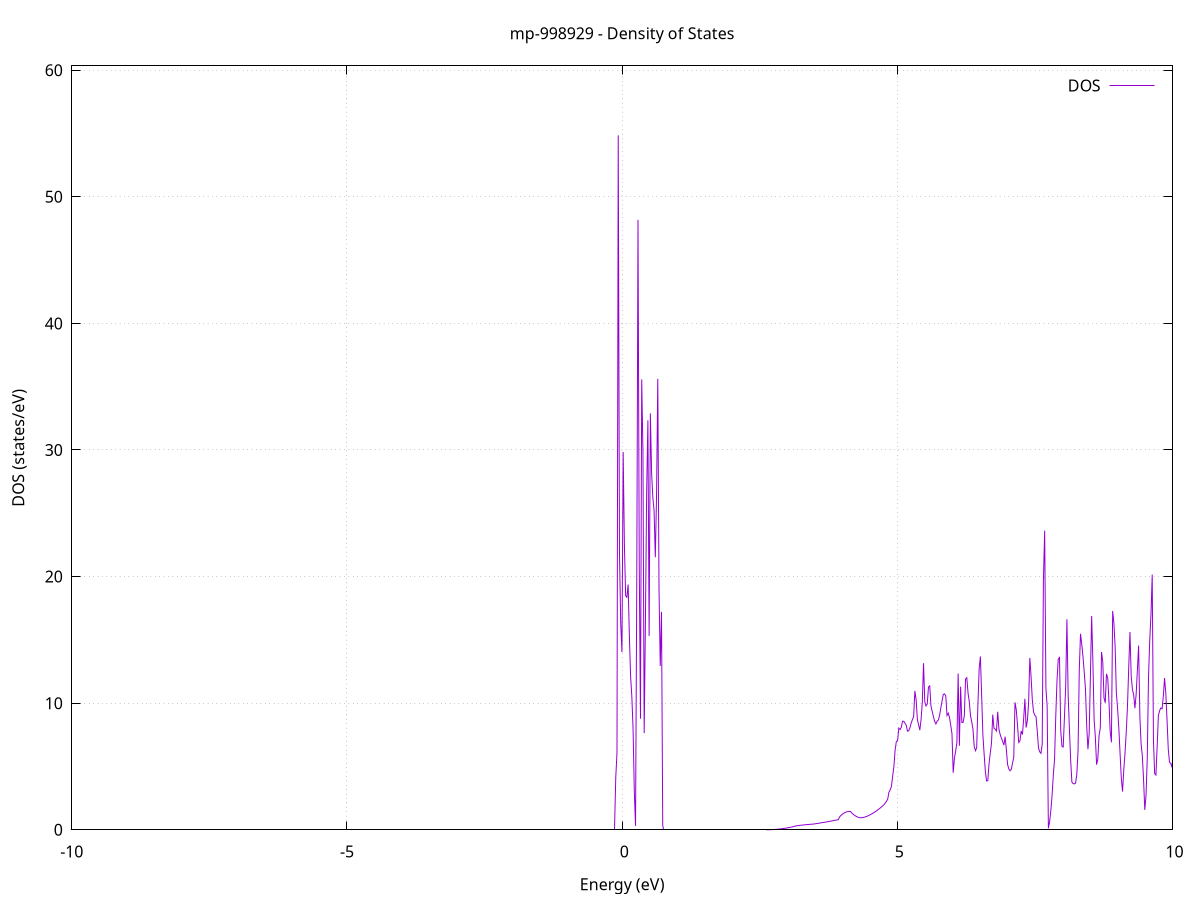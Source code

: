 set title 'mp-998929 - Density of States'
set xlabel 'Energy (eV)'
set ylabel 'DOS (states/eV)'
set grid
set xrange [-10:10]
set yrange [0:60.340]
set xzeroaxis lt -1
set terminal png size 800,600
set output 'mp-998929_dos_gnuplot.png'
plot '-' using 1:2 with lines title 'DOS'
-31.402100 0.000000
-31.379600 0.000000
-31.357200 0.000000
-31.334700 0.000000
-31.312300 0.000000
-31.289800 0.000000
-31.267300 0.000000
-31.244900 0.000000
-31.222400 0.000000
-31.200000 0.000000
-31.177500 0.000000
-31.155000 0.000000
-31.132600 0.000000
-31.110100 0.000000
-31.087700 0.000000
-31.065200 0.000000
-31.042700 0.000000
-31.020300 0.000000
-30.997800 0.000000
-30.975400 0.000000
-30.952900 0.000000
-30.930400 0.000000
-30.908000 0.000000
-30.885500 0.000000
-30.863100 0.000000
-30.840600 0.000000
-30.818100 0.000000
-30.795700 0.000000
-30.773200 0.000000
-30.750800 0.000000
-30.728300 0.000000
-30.705900 0.000000
-30.683400 0.000000
-30.660900 0.000000
-30.638500 0.000000
-30.616000 0.000000
-30.593600 0.000000
-30.571100 0.000000
-30.548600 0.000000
-30.526200 0.000000
-30.503700 0.000000
-30.481300 0.000000
-30.458800 0.000000
-30.436300 0.000000
-30.413900 0.000000
-30.391400 0.000000
-30.369000 0.000000
-30.346500 0.000000
-30.324000 0.000000
-30.301600 0.000000
-30.279100 0.000000
-30.256700 0.000000
-30.234200 0.000000
-30.211700 0.000000
-30.189300 0.000000
-30.166800 0.000000
-30.144400 0.000000
-30.121900 0.000000
-30.099400 0.000000
-30.077000 0.000000
-30.054500 0.000000
-30.032100 0.000000
-30.009600 0.000000
-29.987100 0.000000
-29.964700 0.000000
-29.942200 0.000000
-29.919800 0.000000
-29.897300 0.000000
-29.874900 0.000000
-29.852400 0.000000
-29.829900 0.000000
-29.807500 0.000000
-29.785000 0.000000
-29.762600 0.000000
-29.740100 0.000000
-29.717600 0.000000
-29.695200 0.000000
-29.672700 0.000000
-29.650300 0.000000
-29.627800 0.000000
-29.605300 0.000000
-29.582900 0.000000
-29.560400 0.000000
-29.538000 0.000000
-29.515500 0.000000
-29.493000 0.000000
-29.470600 0.000000
-29.448100 0.000000
-29.425700 0.000000
-29.403200 0.000000
-29.380700 0.000000
-29.358300 0.335800
-29.335800 24.076400
-29.313400 51.029200
-29.290900 72.239300
-29.268400 0.000000
-29.246000 0.000000
-29.223500 0.000000
-29.201100 0.000000
-29.178600 0.000000
-29.156100 0.000000
-29.133700 0.000000
-29.111200 0.000000
-29.088800 0.000000
-29.066300 0.000000
-29.043800 0.000000
-29.021400 0.000000
-28.998900 0.000000
-28.976500 0.000000
-28.954000 0.000000
-28.931600 0.000000
-28.909100 0.000000
-28.886600 0.000000
-28.864200 123.454600
-28.841700 2.099500
-28.819300 0.000000
-28.796800 254.229200
-28.774300 0.000000
-28.751900 0.000000
-28.729400 0.000000
-28.707000 0.000000
-28.684500 0.000000
-28.662000 0.000000
-28.639600 0.000000
-28.617100 0.000000
-28.594700 0.000000
-28.572200 0.000000
-28.549700 0.000000
-28.527300 0.000000
-28.504800 0.000000
-28.482400 0.000000
-28.459900 0.000000
-28.437400 0.000000
-28.415000 0.000000
-28.392500 0.000000
-28.370100 0.000000
-28.347600 0.000000
-28.325100 0.000000
-28.302700 0.000000
-28.280200 0.000000
-28.257800 0.000000
-28.235300 0.000000
-28.212800 0.000000
-28.190400 0.000000
-28.167900 0.000000
-28.145500 0.000000
-28.123000 0.000000
-28.100600 0.000000
-28.078100 0.000000
-28.055600 0.000000
-28.033200 0.000000
-28.010700 0.000000
-27.988300 0.000000
-27.965800 0.000000
-27.943300 0.000000
-27.920900 0.000000
-27.898400 0.000000
-27.876000 0.000000
-27.853500 0.000000
-27.831000 0.000000
-27.808600 0.000000
-27.786100 0.000000
-27.763700 0.000000
-27.741200 0.000000
-27.718700 0.000000
-27.696300 0.000000
-27.673800 0.000000
-27.651400 0.000000
-27.628900 0.000000
-27.606400 0.000000
-27.584000 0.000000
-27.561500 0.000000
-27.539100 0.000000
-27.516600 0.000000
-27.494100 0.000000
-27.471700 0.000000
-27.449200 0.000000
-27.426800 0.000000
-27.404300 0.000000
-27.381800 0.000000
-27.359400 0.000000
-27.336900 0.000000
-27.314500 0.000000
-27.292000 0.000000
-27.269600 0.000000
-27.247100 0.000000
-27.224600 0.000000
-27.202200 0.000000
-27.179700 0.000000
-27.157300 0.000000
-27.134800 0.000000
-27.112300 0.000000
-27.089900 0.000000
-27.067400 0.000000
-27.045000 0.000000
-27.022500 0.000000
-27.000000 0.000000
-26.977600 0.000000
-26.955100 0.000000
-26.932700 0.000000
-26.910200 0.000000
-26.887700 0.000000
-26.865300 0.000000
-26.842800 0.000000
-26.820400 0.000000
-26.797900 0.000000
-26.775400 0.000000
-26.753000 0.000000
-26.730500 0.000000
-26.708100 0.000000
-26.685600 0.000000
-26.663100 0.000000
-26.640700 0.000000
-26.618200 0.000000
-26.595800 0.000000
-26.573300 0.000000
-26.550800 0.000000
-26.528400 0.000000
-26.505900 0.000000
-26.483500 0.000000
-26.461000 0.000000
-26.438600 0.000000
-26.416100 0.000000
-26.393600 0.000000
-26.371200 0.000000
-26.348700 0.000000
-26.326300 0.000000
-26.303800 0.000000
-26.281300 0.000000
-26.258900 0.000000
-26.236400 0.000000
-26.214000 0.000000
-26.191500 0.000000
-26.169000 0.000000
-26.146600 0.000000
-26.124100 0.000000
-26.101700 0.000000
-26.079200 0.000000
-26.056700 0.000000
-26.034300 0.000000
-26.011800 0.000000
-25.989400 0.000000
-25.966900 0.000000
-25.944400 0.000000
-25.922000 0.000000
-25.899500 0.000000
-25.877100 0.000000
-25.854600 0.000000
-25.832100 0.000000
-25.809700 0.000000
-25.787200 0.000000
-25.764800 0.000000
-25.742300 0.000000
-25.719800 0.000000
-25.697400 0.000000
-25.674900 0.000000
-25.652500 0.000000
-25.630000 0.000000
-25.607600 0.000000
-25.585100 0.000000
-25.562600 0.000000
-25.540200 0.000000
-25.517700 0.000000
-25.495300 0.000000
-25.472800 0.000000
-25.450300 0.000000
-25.427900 0.000000
-25.405400 0.000000
-25.383000 0.000000
-25.360500 0.000000
-25.338000 0.000000
-25.315600 0.000000
-25.293100 0.000000
-25.270700 0.000000
-25.248200 0.000000
-25.225700 0.000000
-25.203300 0.000000
-25.180800 0.000000
-25.158400 0.000000
-25.135900 0.000000
-25.113400 0.000000
-25.091000 0.000000
-25.068500 0.000000
-25.046100 0.000000
-25.023600 0.000000
-25.001100 0.000000
-24.978700 0.000000
-24.956200 0.000000
-24.933800 0.000000
-24.911300 0.000000
-24.888800 0.000000
-24.866400 0.000000
-24.843900 0.000000
-24.821500 0.000000
-24.799000 0.000000
-24.776500 0.000000
-24.754100 0.000000
-24.731600 0.000000
-24.709200 0.000000
-24.686700 0.000000
-24.664300 0.000000
-24.641800 0.000000
-24.619300 0.000000
-24.596900 0.000000
-24.574400 0.000000
-24.552000 0.000000
-24.529500 0.000000
-24.507000 0.000000
-24.484600 0.000000
-24.462100 0.000000
-24.439700 0.000000
-24.417200 0.000000
-24.394700 0.000000
-24.372300 0.000000
-24.349800 0.000000
-24.327400 0.000000
-24.304900 0.000000
-24.282400 0.000000
-24.260000 0.000000
-24.237500 0.000000
-24.215100 0.000000
-24.192600 0.000000
-24.170100 0.000000
-24.147700 0.000000
-24.125200 0.000000
-24.102800 0.000000
-24.080300 0.000000
-24.057800 0.000000
-24.035400 0.000000
-24.012900 0.000000
-23.990500 0.000000
-23.968000 0.000000
-23.945500 0.000000
-23.923100 0.000000
-23.900600 0.000000
-23.878200 0.000000
-23.855700 0.000000
-23.833300 0.000000
-23.810800 0.000000
-23.788300 0.000000
-23.765900 0.000000
-23.743400 0.000000
-23.721000 0.000000
-23.698500 0.000000
-23.676000 0.000000
-23.653600 0.000000
-23.631100 0.000000
-23.608700 0.000000
-23.586200 0.000000
-23.563700 0.000000
-23.541300 0.000000
-23.518800 0.000000
-23.496400 0.000000
-23.473900 0.000000
-23.451400 0.000000
-23.429000 0.000000
-23.406500 0.000000
-23.384100 0.000000
-23.361600 0.000000
-23.339100 0.000000
-23.316700 0.000000
-23.294200 0.000000
-23.271800 0.000000
-23.249300 0.000000
-23.226800 0.000000
-23.204400 0.000000
-23.181900 0.000000
-23.159500 0.000000
-23.137000 0.000000
-23.114500 0.000000
-23.092100 0.000000
-23.069600 0.000000
-23.047200 0.000000
-23.024700 0.000000
-23.002300 0.000000
-22.979800 0.000000
-22.957300 0.000000
-22.934900 0.000000
-22.912400 0.000000
-22.890000 0.000000
-22.867500 0.000000
-22.845000 0.000000
-22.822600 0.000000
-22.800100 0.000000
-22.777700 0.000000
-22.755200 0.000000
-22.732700 0.000000
-22.710300 0.000000
-22.687800 0.000000
-22.665400 0.000000
-22.642900 0.000000
-22.620400 0.000000
-22.598000 0.000000
-22.575500 0.000000
-22.553100 0.000000
-22.530600 0.000000
-22.508100 0.000000
-22.485700 0.000000
-22.463200 0.000000
-22.440800 0.000000
-22.418300 0.000000
-22.395800 0.000000
-22.373400 0.000000
-22.350900 0.000000
-22.328500 0.000000
-22.306000 0.000000
-22.283500 0.000000
-22.261100 0.000000
-22.238600 0.000000
-22.216200 0.000000
-22.193700 0.000000
-22.171300 0.000000
-22.148800 0.000000
-22.126300 0.000000
-22.103900 0.000000
-22.081400 0.000000
-22.059000 0.000000
-22.036500 0.000000
-22.014000 0.000000
-21.991600 0.000000
-21.969100 0.000000
-21.946700 0.000000
-21.924200 0.000000
-21.901700 0.000000
-21.879300 0.000000
-21.856800 0.000000
-21.834400 0.000000
-21.811900 0.000000
-21.789400 0.000000
-21.767000 0.000000
-21.744500 0.000000
-21.722100 0.000000
-21.699600 0.000000
-21.677100 0.000000
-21.654700 0.000000
-21.632200 0.000000
-21.609800 0.000000
-21.587300 0.000000
-21.564800 0.000000
-21.542400 0.000000
-21.519900 0.000000
-21.497500 0.000000
-21.475000 0.000000
-21.452500 0.000000
-21.430100 0.000000
-21.407600 0.000000
-21.385200 0.000000
-21.362700 0.000000
-21.340300 0.000000
-21.317800 0.000000
-21.295300 0.000000
-21.272900 0.000000
-21.250400 0.000000
-21.228000 0.000000
-21.205500 0.000000
-21.183000 0.000000
-21.160600 0.000000
-21.138100 0.000000
-21.115700 0.000000
-21.093200 0.000000
-21.070700 0.000000
-21.048300 0.000000
-21.025800 0.000000
-21.003400 0.000000
-20.980900 0.000000
-20.958400 0.000000
-20.936000 0.000000
-20.913500 0.000000
-20.891100 0.000000
-20.868600 0.000000
-20.846100 0.000000
-20.823700 0.000000
-20.801200 0.000000
-20.778800 0.000000
-20.756300 0.000000
-20.733800 0.000000
-20.711400 0.000000
-20.688900 0.000000
-20.666500 0.000000
-20.644000 0.000000
-20.621500 0.000000
-20.599100 0.000000
-20.576600 0.000000
-20.554200 0.000000
-20.531700 0.000000
-20.509200 0.000000
-20.486800 0.000000
-20.464300 0.000000
-20.441900 0.000000
-20.419400 0.000000
-20.397000 0.000000
-20.374500 0.000000
-20.352000 0.000000
-20.329600 0.000000
-20.307100 0.000000
-20.284700 0.000000
-20.262200 0.000000
-20.239700 0.000000
-20.217300 0.000000
-20.194800 0.000000
-20.172400 0.000000
-20.149900 0.000000
-20.127400 0.000000
-20.105000 0.000000
-20.082500 0.000000
-20.060100 0.000000
-20.037600 0.000000
-20.015100 0.000000
-19.992700 0.000000
-19.970200 0.000000
-19.947800 0.000000
-19.925300 0.000000
-19.902800 0.000000
-19.880400 0.000000
-19.857900 0.000000
-19.835500 0.000000
-19.813000 0.000000
-19.790500 0.000000
-19.768100 0.000000
-19.745600 0.000000
-19.723200 0.000000
-19.700700 0.000000
-19.678200 0.000000
-19.655800 0.000000
-19.633300 0.000000
-19.610900 0.000000
-19.588400 0.000000
-19.566000 0.000000
-19.543500 0.000000
-19.521000 0.000000
-19.498600 0.000000
-19.476100 0.000000
-19.453700 0.000000
-19.431200 0.000000
-19.408700 0.000000
-19.386300 0.000000
-19.363800 0.000000
-19.341400 0.000000
-19.318900 0.000000
-19.296400 0.000000
-19.274000 0.000000
-19.251500 0.000000
-19.229100 0.000000
-19.206600 0.000000
-19.184100 0.000000
-19.161700 0.000000
-19.139200 0.000000
-19.116800 0.000000
-19.094300 0.000000
-19.071800 0.000000
-19.049400 0.000000
-19.026900 0.000000
-19.004500 0.000000
-18.982000 0.000000
-18.959500 0.000000
-18.937100 0.000000
-18.914600 0.000000
-18.892200 0.000000
-18.869700 0.000000
-18.847200 0.000000
-18.824800 0.000000
-18.802300 0.000000
-18.779900 0.000000
-18.757400 0.000000
-18.735000 0.000000
-18.712500 0.000000
-18.690000 0.000000
-18.667600 0.000000
-18.645100 0.000000
-18.622700 0.000000
-18.600200 0.000000
-18.577700 0.000000
-18.555300 0.000000
-18.532800 0.000000
-18.510400 0.000000
-18.487900 0.000000
-18.465400 0.000000
-18.443000 0.000000
-18.420500 0.000000
-18.398100 0.000000
-18.375600 0.000000
-18.353100 0.000000
-18.330700 0.000000
-18.308200 0.000000
-18.285800 0.000000
-18.263300 0.000000
-18.240800 0.000000
-18.218400 0.000000
-18.195900 0.000000
-18.173500 0.000000
-18.151000 0.000000
-18.128500 0.000000
-18.106100 0.000000
-18.083600 0.000000
-18.061200 0.000000
-18.038700 0.000000
-18.016200 0.000000
-17.993800 0.000000
-17.971300 0.000000
-17.948900 0.000000
-17.926400 0.000000
-17.904000 0.000000
-17.881500 0.000000
-17.859000 0.000000
-17.836600 0.000000
-17.814100 0.000000
-17.791700 0.000000
-17.769200 0.000000
-17.746700 0.000000
-17.724300 0.000000
-17.701800 0.000000
-17.679400 0.000000
-17.656900 0.000000
-17.634400 0.000000
-17.612000 0.000000
-17.589500 0.000000
-17.567100 0.000000
-17.544600 0.000000
-17.522100 0.000000
-17.499700 0.000000
-17.477200 0.000000
-17.454800 0.000000
-17.432300 0.000000
-17.409800 0.000000
-17.387400 0.000000
-17.364900 0.000000
-17.342500 0.000000
-17.320000 0.000000
-17.297500 0.000000
-17.275100 0.000000
-17.252600 0.000000
-17.230200 0.000000
-17.207700 0.000000
-17.185200 0.000000
-17.162800 0.000000
-17.140300 0.000000
-17.117900 0.000000
-17.095400 0.000000
-17.073000 0.000000
-17.050500 0.000000
-17.028000 0.000000
-17.005600 0.000000
-16.983100 0.000000
-16.960700 0.000000
-16.938200 0.000000
-16.915700 0.000000
-16.893300 0.000000
-16.870800 0.000000
-16.848400 0.000000
-16.825900 0.000000
-16.803400 0.000000
-16.781000 0.000000
-16.758500 0.000000
-16.736100 0.000000
-16.713600 0.000000
-16.691100 0.000000
-16.668700 0.000000
-16.646200 0.000000
-16.623800 0.000000
-16.601300 0.000000
-16.578800 0.000000
-16.556400 0.000000
-16.533900 0.000000
-16.511500 0.000000
-16.489000 0.000000
-16.466500 0.000000
-16.444100 0.000000
-16.421600 0.000000
-16.399200 0.000000
-16.376700 0.000000
-16.354200 0.000000
-16.331800 0.000000
-16.309300 0.000000
-16.286900 0.000000
-16.264400 0.000000
-16.241900 0.000000
-16.219500 0.000000
-16.197000 0.000000
-16.174600 0.000000
-16.152100 0.000000
-16.129700 0.000000
-16.107200 0.000000
-16.084700 0.000000
-16.062300 0.000000
-16.039800 0.000000
-16.017400 0.000000
-15.994900 0.000000
-15.972400 0.000000
-15.950000 0.000000
-15.927500 0.000000
-15.905100 0.000000
-15.882600 0.000000
-15.860100 0.000000
-15.837700 0.000000
-15.815200 0.000000
-15.792800 0.000000
-15.770300 0.000000
-15.747800 0.000000
-15.725400 0.000000
-15.702900 0.000000
-15.680500 0.000000
-15.658000 0.000000
-15.635500 0.000000
-15.613100 0.000000
-15.590600 0.000000
-15.568200 0.000000
-15.545700 0.000000
-15.523200 0.000000
-15.500800 0.000000
-15.478300 0.000000
-15.455900 0.000000
-15.433400 0.000000
-15.410900 0.000000
-15.388500 0.000000
-15.366000 0.000000
-15.343600 0.000000
-15.321100 0.000000
-15.298700 0.000000
-15.276200 0.000000
-15.253700 0.000000
-15.231300 0.000000
-15.208800 0.000000
-15.186400 0.000000
-15.163900 0.000000
-15.141400 0.000000
-15.119000 0.000000
-15.096500 0.000000
-15.074100 0.000000
-15.051600 0.000000
-15.029100 0.000000
-15.006700 0.000000
-14.984200 0.000000
-14.961800 0.000000
-14.939300 0.000000
-14.916800 0.000000
-14.894400 0.000000
-14.871900 0.000000
-14.849500 0.000000
-14.827000 0.000000
-14.804500 0.000000
-14.782100 0.000000
-14.759600 0.000000
-14.737200 0.000000
-14.714700 0.000000
-14.692200 0.000000
-14.669800 0.000000
-14.647300 0.000000
-14.624900 0.000000
-14.602400 0.000000
-14.579900 0.000000
-14.557500 0.000000
-14.535000 0.000000
-14.512600 0.000000
-14.490100 0.000000
-14.467700 0.000000
-14.445200 0.000000
-14.422700 0.000000
-14.400300 0.000000
-14.377800 0.000000
-14.355400 0.000000
-14.332900 0.203000
-14.310400 5.237300
-14.288000 38.803300
-14.265500 22.736900
-14.243100 12.573100
-14.220600 4.622600
-14.198100 0.641300
-14.175700 4.185300
-14.153200 7.092400
-14.130800 22.754600
-14.108300 49.144600
-14.085800 1.401800
-14.063400 10.510800
-14.040900 12.004200
-14.018500 11.352200
-13.996000 11.898700
-13.973500 13.111800
-13.951100 6.303700
-13.928600 4.918800
-13.906200 3.983000
-13.883700 3.157800
-13.861200 2.757300
-13.838800 2.315300
-13.816300 1.253100
-13.793900 0.455000
-13.771400 0.052100
-13.748900 0.000000
-13.726500 0.000000
-13.704000 0.000000
-13.681600 0.000000
-13.659100 0.000000
-13.636700 0.000000
-13.614200 0.000000
-13.591700 0.000000
-13.569300 0.000000
-13.546800 0.000000
-13.524400 0.000000
-13.501900 0.000000
-13.479400 0.000000
-13.457000 0.000000
-13.434500 0.000000
-13.412100 0.000000
-13.389600 0.000000
-13.367100 0.000000
-13.344700 0.000000
-13.322200 0.000000
-13.299800 0.000000
-13.277300 4.654100
-13.254800 6.902300
-13.232400 11.656500
-13.209900 17.660800
-13.187500 14.768100
-13.165000 18.135100
-13.142500 47.925000
-13.120100 44.022300
-13.097600 22.554100
-13.075200 40.798300
-13.052700 21.118300
-13.030200 27.037700
-13.007800 12.447600
-12.985300 19.878500
-12.962900 28.746500
-12.940400 29.066800
-12.917900 35.983800
-12.895500 20.326300
-12.873000 17.965900
-12.850600 22.434800
-12.828100 24.946000
-12.805700 35.744700
-12.783200 4.797800
-12.760700 15.424400
-12.738300 24.983500
-12.715800 47.622900
-12.693400 53.610300
-12.670900 45.079000
-12.648400 74.161000
-12.626000 9.557500
-12.603500 0.000000
-12.581100 0.000000
-12.558600 0.000000
-12.536100 4.106800
-12.513700 8.280100
-12.491200 10.115500
-12.468800 12.062000
-12.446300 26.242000
-12.423800 33.374500
-12.401400 36.557300
-12.378900 31.943200
-12.356500 44.645800
-12.334000 60.512600
-12.311500 25.978800
-12.289100 40.700600
-12.266600 35.971300
-12.244200 62.910300
-12.221700 23.920300
-12.199200 40.098800
-12.176800 25.842500
-12.154300 2.410100
-12.131900 10.905900
-12.109400 24.427900
-12.086900 23.634700
-12.064500 22.965500
-12.042000 8.465000
-12.019600 17.179200
-11.997100 24.973900
-11.974600 33.450700
-11.952200 6.557100
-11.929700 2.612800
-11.907300 3.668300
-11.884800 42.725900
-11.862400 28.786800
-11.839900 0.942400
-11.817400 0.000000
-11.795000 0.000000
-11.772500 0.000000
-11.750100 0.000000
-11.727600 0.000000
-11.705100 0.000000
-11.682700 0.000000
-11.660200 0.000000
-11.637800 0.000000
-11.615300 0.000000
-11.592800 0.000000
-11.570400 0.000000
-11.547900 0.000000
-11.525500 0.000000
-11.503000 0.000000
-11.480500 0.000000
-11.458100 0.000000
-11.435600 0.000000
-11.413200 0.000000
-11.390700 0.000000
-11.368200 0.000000
-11.345800 0.000000
-11.323300 0.000000
-11.300900 0.000000
-11.278400 0.000000
-11.255900 0.000000
-11.233500 0.000000
-11.211000 0.000000
-11.188600 0.000000
-11.166100 0.000000
-11.143600 0.000000
-11.121200 0.000000
-11.098700 0.000000
-11.076300 0.000000
-11.053800 0.000000
-11.031400 0.000000
-11.008900 0.000000
-10.986400 0.000000
-10.964000 0.000000
-10.941500 0.000000
-10.919100 0.000000
-10.896600 0.000000
-10.874100 0.000000
-10.851700 0.000000
-10.829200 0.000000
-10.806800 0.000000
-10.784300 0.000000
-10.761800 0.000000
-10.739400 0.000000
-10.716900 0.000000
-10.694500 0.000000
-10.672000 0.000000
-10.649500 0.000000
-10.627100 0.000000
-10.604600 0.000000
-10.582200 0.000000
-10.559700 0.000000
-10.537200 0.000000
-10.514800 0.000000
-10.492300 0.000000
-10.469900 0.000000
-10.447400 0.000000
-10.424900 0.000000
-10.402500 0.000000
-10.380000 0.000000
-10.357600 0.000000
-10.335100 0.000000
-10.312600 0.000000
-10.290200 0.000000
-10.267700 0.000000
-10.245300 0.000000
-10.222800 0.000000
-10.200400 0.000000
-10.177900 0.000000
-10.155400 0.000000
-10.133000 0.000000
-10.110500 0.000000
-10.088100 0.000000
-10.065600 0.000000
-10.043100 0.000000
-10.020700 0.000000
-9.998200 0.000000
-9.975800 0.000000
-9.953300 0.000000
-9.930800 0.000000
-9.908400 0.000000
-9.885900 0.000000
-9.863500 0.000000
-9.841000 0.000000
-9.818500 0.000000
-9.796100 0.000000
-9.773600 0.000000
-9.751200 0.000000
-9.728700 0.000000
-9.706200 0.000000
-9.683800 0.000000
-9.661300 0.000000
-9.638900 0.000000
-9.616400 0.000000
-9.593900 0.000000
-9.571500 0.000000
-9.549000 0.000000
-9.526600 0.000000
-9.504100 0.000000
-9.481600 0.000000
-9.459200 0.000000
-9.436700 0.000000
-9.414300 0.000000
-9.391800 0.000000
-9.369400 0.000000
-9.346900 0.000000
-9.324400 0.000000
-9.302000 0.000000
-9.279500 0.000000
-9.257100 0.000000
-9.234600 0.000000
-9.212100 0.000000
-9.189700 0.000000
-9.167200 0.000000
-9.144800 0.000000
-9.122300 0.000000
-9.099800 0.000000
-9.077400 0.000000
-9.054900 0.000000
-9.032500 0.000000
-9.010000 0.000000
-8.987500 0.000000
-8.965100 0.000000
-8.942600 0.000000
-8.920200 0.000000
-8.897700 0.000000
-8.875200 0.000000
-8.852800 0.000000
-8.830300 0.000000
-8.807900 0.000000
-8.785400 0.000000
-8.762900 0.000000
-8.740500 0.000000
-8.718000 0.000000
-8.695600 0.000000
-8.673100 0.000000
-8.650600 0.000000
-8.628200 0.000000
-8.605700 0.000000
-8.583300 0.000000
-8.560800 0.000000
-8.538300 0.000000
-8.515900 0.000000
-8.493400 0.000000
-8.471000 0.000000
-8.448500 0.000000
-8.426100 0.000000
-8.403600 0.000000
-8.381100 0.000000
-8.358700 0.000000
-8.336200 0.000000
-8.313800 0.000000
-8.291300 0.000000
-8.268800 0.000000
-8.246400 0.000000
-8.223900 0.000000
-8.201500 0.000000
-8.179000 0.000000
-8.156500 0.000000
-8.134100 0.000000
-8.111600 0.000000
-8.089200 0.000000
-8.066700 0.000000
-8.044200 0.000000
-8.021800 0.000000
-7.999300 0.000000
-7.976900 0.000000
-7.954400 0.000000
-7.931900 0.000000
-7.909500 0.000000
-7.887000 0.000000
-7.864600 0.000000
-7.842100 0.000000
-7.819600 0.000000
-7.797200 0.000000
-7.774700 0.000000
-7.752300 0.000000
-7.729800 0.000000
-7.707300 0.000000
-7.684900 0.000000
-7.662400 0.000000
-7.640000 0.000000
-7.617500 0.000000
-7.595100 0.000000
-7.572600 0.000000
-7.550100 0.000000
-7.527700 0.000000
-7.505200 0.000000
-7.482800 0.000000
-7.460300 0.000000
-7.437800 0.000000
-7.415400 0.000000
-7.392900 0.000000
-7.370500 0.000000
-7.348000 0.000000
-7.325500 0.000000
-7.303100 0.000000
-7.280600 0.000000
-7.258200 0.000000
-7.235700 0.000000
-7.213200 0.000000
-7.190800 0.000000
-7.168300 0.000000
-7.145900 0.000000
-7.123400 0.000000
-7.100900 0.000000
-7.078500 0.000000
-7.056000 0.000000
-7.033600 0.000000
-7.011100 0.000000
-6.988600 0.000000
-6.966200 0.000000
-6.943700 0.000000
-6.921300 0.000000
-6.898800 0.000000
-6.876300 0.000000
-6.853900 0.000000
-6.831400 0.000000
-6.809000 0.000000
-6.786500 0.000000
-6.764100 0.000000
-6.741600 0.000000
-6.719100 0.000000
-6.696700 0.000000
-6.674200 0.000000
-6.651800 0.000000
-6.629300 0.000000
-6.606800 0.000000
-6.584400 0.000000
-6.561900 0.000000
-6.539500 0.000000
-6.517000 0.000000
-6.494500 0.000000
-6.472100 0.000000
-6.449600 0.000000
-6.427200 0.000000
-6.404700 0.000000
-6.382200 0.000000
-6.359800 0.000000
-6.337300 0.000000
-6.314900 0.000000
-6.292400 0.000000
-6.269900 0.000000
-6.247500 0.000000
-6.225000 0.000000
-6.202600 0.000000
-6.180100 0.000000
-6.157600 0.000000
-6.135200 0.000000
-6.112700 0.000000
-6.090300 0.000000
-6.067800 0.000000
-6.045300 0.000000
-6.022900 0.000000
-6.000400 0.000000
-5.978000 0.000000
-5.955500 0.000000
-5.933100 0.000000
-5.910600 0.000000
-5.888100 0.000000
-5.865700 0.000000
-5.843200 0.000000
-5.820800 0.000000
-5.798300 0.000000
-5.775800 0.000000
-5.753400 0.000000
-5.730900 0.000000
-5.708500 0.000000
-5.686000 0.000000
-5.663500 0.000000
-5.641100 0.000000
-5.618600 0.000000
-5.596200 0.000000
-5.573700 0.000000
-5.551200 0.000000
-5.528800 0.000000
-5.506300 0.000000
-5.483900 0.000000
-5.461400 0.000000
-5.438900 0.000000
-5.416500 0.000000
-5.394000 0.000000
-5.371600 0.000000
-5.349100 0.000000
-5.326600 0.000000
-5.304200 0.000000
-5.281700 0.000000
-5.259300 0.000000
-5.236800 0.000000
-5.214300 0.000000
-5.191900 0.000000
-5.169400 0.000000
-5.147000 0.000000
-5.124500 0.000000
-5.102100 0.000000
-5.079600 0.000000
-5.057100 0.000000
-5.034700 0.000000
-5.012200 0.000000
-4.989800 0.000000
-4.967300 0.000000
-4.944800 0.000000
-4.922400 0.000000
-4.899900 0.000000
-4.877500 0.000000
-4.855000 0.000000
-4.832500 0.000000
-4.810100 0.000000
-4.787600 0.000000
-4.765200 0.000000
-4.742700 0.000000
-4.720200 0.000000
-4.697800 0.000000
-4.675300 0.000000
-4.652900 0.000000
-4.630400 0.000000
-4.607900 0.000000
-4.585500 0.000000
-4.563000 0.000000
-4.540600 0.000000
-4.518100 0.000000
-4.495600 0.000000
-4.473200 0.000000
-4.450700 0.000000
-4.428300 0.000000
-4.405800 0.000000
-4.383300 0.000000
-4.360900 0.000000
-4.338400 0.000000
-4.316000 0.000000
-4.293500 0.000000
-4.271000 0.000000
-4.248600 0.000000
-4.226100 0.000000
-4.203700 0.000000
-4.181200 0.000000
-4.158800 0.000000
-4.136300 0.000000
-4.113800 0.000000
-4.091400 0.000000
-4.068900 0.000000
-4.046500 0.000000
-4.024000 0.000000
-4.001500 0.000000
-3.979100 0.000000
-3.956600 0.000000
-3.934200 0.000000
-3.911700 0.000000
-3.889200 0.000000
-3.866800 0.000000
-3.844300 0.000000
-3.821900 0.000000
-3.799400 0.000000
-3.776900 0.000000
-3.754500 0.000000
-3.732000 0.000000
-3.709600 0.000000
-3.687100 0.000000
-3.664600 0.000000
-3.642200 0.000000
-3.619700 0.000000
-3.597300 0.000000
-3.574800 0.000000
-3.552300 0.000000
-3.529900 0.000000
-3.507400 0.000000
-3.485000 0.000000
-3.462500 0.000000
-3.440000 0.000000
-3.417600 0.000000
-3.395100 0.000000
-3.372700 0.000000
-3.350200 0.000000
-3.327800 0.000000
-3.305300 0.000000
-3.282800 0.000000
-3.260400 0.000000
-3.237900 0.000000
-3.215500 0.000000
-3.193000 0.000000
-3.170500 0.000000
-3.148100 0.000000
-3.125600 0.000000
-3.103200 0.000000
-3.080700 0.000000
-3.058200 0.000000
-3.035800 0.000000
-3.013300 0.000000
-2.990900 0.000000
-2.968400 0.000000
-2.945900 0.000000
-2.923500 0.000000
-2.901000 0.000000
-2.878600 0.000000
-2.856100 0.000000
-2.833600 0.000000
-2.811200 0.000000
-2.788700 0.000000
-2.766300 0.000000
-2.743800 0.000000
-2.721300 0.000000
-2.698900 0.000000
-2.676400 0.000000
-2.654000 0.000000
-2.631500 0.000000
-2.609000 0.000000
-2.586600 0.000000
-2.564100 0.000000
-2.541700 0.000000
-2.519200 0.000000
-2.496800 0.000000
-2.474300 0.000000
-2.451800 0.000000
-2.429400 0.000000
-2.406900 0.000000
-2.384500 0.000000
-2.362000 0.000000
-2.339500 0.000000
-2.317100 0.000000
-2.294600 0.000000
-2.272200 0.000000
-2.249700 0.000000
-2.227200 0.000000
-2.204800 0.000000
-2.182300 0.000000
-2.159900 0.000000
-2.137400 0.000000
-2.114900 0.000000
-2.092500 0.000000
-2.070000 0.000000
-2.047600 0.000000
-2.025100 0.000000
-2.002600 0.000000
-1.980200 0.000000
-1.957700 0.000000
-1.935300 0.000000
-1.912800 0.000000
-1.890300 0.000000
-1.867900 0.000000
-1.845400 0.000000
-1.823000 0.000000
-1.800500 0.000000
-1.778000 0.000000
-1.755600 0.000000
-1.733100 0.000000
-1.710700 0.000000
-1.688200 0.000000
-1.665800 0.000000
-1.643300 0.000000
-1.620800 0.000000
-1.598400 0.000000
-1.575900 0.000000
-1.553500 0.000000
-1.531000 0.000000
-1.508500 0.000000
-1.486100 0.000000
-1.463600 0.000000
-1.441200 0.000000
-1.418700 0.000000
-1.396200 0.000000
-1.373800 0.000000
-1.351300 0.000000
-1.328900 0.000000
-1.306400 0.000000
-1.283900 0.000000
-1.261500 0.000000
-1.239000 0.000000
-1.216600 0.000000
-1.194100 0.000000
-1.171600 0.000000
-1.149200 0.000000
-1.126700 0.000000
-1.104300 0.000000
-1.081800 0.000000
-1.059300 0.000000
-1.036900 0.000000
-1.014400 0.000000
-0.992000 0.000000
-0.969500 0.000000
-0.947000 0.000000
-0.924600 0.000000
-0.902100 0.000000
-0.879700 0.000000
-0.857200 0.000000
-0.834800 0.000000
-0.812300 0.000000
-0.789800 0.000000
-0.767400 0.000000
-0.744900 0.000000
-0.722500 0.000000
-0.700000 0.000000
-0.677500 0.000000
-0.655100 0.000000
-0.632600 0.000000
-0.610200 0.000000
-0.587700 0.000000
-0.565200 0.000000
-0.542800 0.000000
-0.520300 0.000000
-0.497900 0.000000
-0.475400 0.000000
-0.452900 0.000000
-0.430500 0.000000
-0.408000 0.000000
-0.385600 0.000000
-0.363100 0.000000
-0.340600 0.000000
-0.318200 0.000000
-0.295700 0.000000
-0.273300 0.000000
-0.250800 0.000000
-0.228300 0.000000
-0.205900 0.000000
-0.183400 0.000000
-0.161000 0.000000
-0.138500 0.000000
-0.116000 4.145000
-0.093600 6.068800
-0.071100 54.854300
-0.048700 21.941800
-0.026200 16.323600
-0.003700 14.030700
0.018700 29.840200
0.041200 22.455600
0.063600 18.479100
0.086100 18.366300
0.108500 19.373000
0.131000 15.369900
0.153500 12.137400
0.175900 10.535000
0.198400 7.999200
0.220800 3.047500
0.243300 0.303400
0.265800 19.535500
0.288200 48.177900
0.310700 21.039500
0.333100 8.773700
0.355600 35.576500
0.378100 29.798100
0.400500 7.635000
0.423000 16.421100
0.445400 26.692200
0.467900 32.346800
0.490400 15.312200
0.512800 32.890400
0.535300 28.172600
0.557700 26.254400
0.580200 25.196500
0.602700 21.525300
0.625100 26.388200
0.647600 35.617600
0.670000 18.965700
0.692500 12.943500
0.715000 17.213700
0.737400 0.350500
0.759900 0.000000
0.782300 0.000000
0.804800 0.000000
0.827300 0.000000
0.849700 0.000000
0.872200 0.000000
0.894600 0.000000
0.917100 0.000000
0.939500 0.000000
0.962000 0.000000
0.984500 0.000000
1.006900 0.000000
1.029400 0.000000
1.051800 0.000000
1.074300 0.000000
1.096800 0.000000
1.119200 0.000000
1.141700 0.000000
1.164100 0.000000
1.186600 0.000000
1.209100 0.000000
1.231500 0.000000
1.254000 0.000000
1.276400 0.000000
1.298900 0.000000
1.321400 0.000000
1.343800 0.000000
1.366300 0.000000
1.388700 0.000000
1.411200 0.000000
1.433700 0.000000
1.456100 0.000000
1.478600 0.000000
1.501000 0.000000
1.523500 0.000000
1.546000 0.000000
1.568400 0.000000
1.590900 0.000000
1.613300 0.000000
1.635800 0.000000
1.658300 0.000000
1.680700 0.000000
1.703200 0.000000
1.725600 0.000000
1.748100 0.000000
1.770500 0.000000
1.793000 0.000000
1.815500 0.000000
1.837900 0.000000
1.860400 0.000000
1.882800 0.000000
1.905300 0.000000
1.927800 0.000000
1.950200 0.000000
1.972700 0.000000
1.995100 0.000000
2.017600 0.000000
2.040100 0.000000
2.062500 0.000000
2.085000 0.000000
2.107400 0.000000
2.129900 0.000000
2.152400 0.000000
2.174800 0.000000
2.197300 0.000000
2.219700 0.000000
2.242200 0.000000
2.264700 0.000000
2.287100 0.000000
2.309600 0.000000
2.332000 0.000000
2.354500 0.000000
2.377000 0.000000
2.399400 0.000000
2.421900 0.000000
2.444300 0.000000
2.466800 0.000000
2.489300 0.000000
2.511700 0.000000
2.534200 0.000000
2.556600 0.000000
2.579100 0.000000
2.601500 0.000000
2.624000 0.000400
2.646500 0.001700
2.668900 0.003900
2.691400 0.007100
2.713800 0.011300
2.736300 0.016400
2.758800 0.022500
2.781200 0.029500
2.803700 0.037500
2.826100 0.046500
2.848600 0.056300
2.871100 0.067200
2.893500 0.079000
2.916000 0.091700
2.938400 0.105400
2.960900 0.120100
2.983400 0.135700
3.005800 0.152300
3.028300 0.169900
3.050700 0.189300
3.073200 0.210500
3.095700 0.233600
3.118100 0.258500
3.140600 0.285200
3.163000 0.307300
3.185500 0.321400
3.208000 0.335000
3.230400 0.347900
3.252900 0.360200
3.275300 0.372000
3.297800 0.383100
3.320300 0.393600
3.342700 0.403400
3.365200 0.412700
3.387600 0.421400
3.410100 0.429400
3.432500 0.436800
3.455000 0.443700
3.477500 0.451900
3.499900 0.467000
3.522400 0.482300
3.544800 0.497800
3.567300 0.513600
3.589800 0.529600
3.612200 0.545900
3.634700 0.562300
3.657100 0.579100
3.679600 0.596000
3.702100 0.613200
3.724500 0.630600
3.747000 0.648300
3.769400 0.666200
3.791900 0.684300
3.814400 0.702700
3.836800 0.721200
3.859300 0.740100
3.881700 0.759100
3.904200 0.778400
3.926700 0.798000
3.949100 1.009000
3.971600 1.112200
3.994000 1.201600
4.016500 1.277400
4.039000 1.339400
4.061400 1.387800
4.083900 1.422400
4.106300 1.443400
4.128800 1.450600
4.151300 1.444100
4.173700 1.317200
4.196200 1.232200
4.218600 1.153700
4.241100 1.092200
4.263600 1.035900
4.286000 0.991100
4.308500 0.959900
4.330900 0.946000
4.353400 0.949400
4.375800 0.967600
4.398300 0.992100
4.420800 1.022100
4.443200 1.057700
4.465700 1.098800
4.488100 1.144800
4.510600 1.194500
4.533100 1.247900
4.555500 1.305100
4.578000 1.366000
4.600400 1.430600
4.622900 1.498900
4.645400 1.570900
4.667800 1.646600
4.690300 1.726100
4.712700 1.804400
4.735200 1.888700
4.757700 1.982800
4.780100 2.103400
4.802600 2.248400
4.825000 2.417300
4.847500 2.961700
4.870000 3.157200
4.892400 3.407400
4.914900 4.206200
4.937300 4.985700
4.959800 6.286400
4.982300 6.972800
5.004700 7.041600
5.027200 8.027000
5.049600 7.914500
5.072100 8.091200
5.094600 8.574500
5.117000 8.568500
5.139500 8.414600
5.161900 8.255000
5.184400 7.785900
5.206800 7.826800
5.229300 8.052200
5.251800 8.425000
5.274200 8.704700
5.296700 8.943700
5.319100 10.971600
5.341600 10.268500
5.364100 8.730400
5.386500 8.292600
5.409000 7.869800
5.431400 8.701800
5.453900 10.047900
5.476400 13.160300
5.498800 10.108500
5.521300 9.782800
5.543700 9.931000
5.566200 11.275700
5.588700 11.365600
5.611100 9.764800
5.633600 9.355000
5.656000 8.941000
5.678500 8.553800
5.701000 8.359000
5.723400 8.572600
5.745900 8.669100
5.768300 9.046500
5.790800 9.637800
5.813300 10.183600
5.835700 10.696400
5.858200 10.733000
5.880600 10.566600
5.903100 9.027500
5.925600 9.211900
5.948000 8.872600
5.970500 8.250300
5.992900 7.593900
6.015400 4.503000
6.037800 5.671700
6.060300 6.232200
6.082800 6.908700
6.105200 12.350800
6.127700 6.635500
6.150100 11.302300
6.172600 8.472000
6.195100 8.484400
6.217500 8.998700
6.240000 11.905400
6.262400 12.010500
6.284900 10.810600
6.307400 10.124400
6.329800 9.020300
6.352300 8.510600
6.374700 7.932400
6.397200 6.578700
6.419700 6.243700
6.442100 6.480200
6.464600 9.950300
6.487000 12.704000
6.509500 13.688100
6.532000 10.633000
6.554400 7.516500
6.576900 6.006900
6.599300 4.612500
6.621800 3.851800
6.644300 3.886200
6.666700 5.233600
6.689200 6.055600
6.711600 6.871900
6.734100 9.097500
6.756600 8.007800
6.779000 7.950800
6.801500 7.804400
6.823900 9.322500
6.846400 7.953100
6.868800 7.523100
6.891300 7.241000
6.913800 6.979300
6.936200 6.686800
6.958700 7.357700
6.981100 6.352600
7.003600 5.155700
7.026100 4.801500
7.048500 4.663900
7.071000 4.770900
7.093400 5.264500
7.115900 5.751300
7.138400 10.063500
7.160800 9.497800
7.183300 8.310100
7.205700 6.897800
7.228200 7.023500
7.250700 7.804400
7.273100 7.526000
7.295600 8.759300
7.318000 10.350900
7.340500 8.075100
7.363000 8.624800
7.385400 10.050000
7.407900 13.577000
7.430300 12.090100
7.452800 10.265400
7.475300 9.291500
7.497700 9.052300
7.520200 8.940900
7.542600 7.813100
7.565100 6.459600
7.587600 6.158000
7.610000 6.039000
7.632500 6.757400
7.654900 19.777900
7.677400 23.633000
7.699800 11.198900
7.722300 9.754200
7.744800 0.116200
7.767200 0.637300
7.789700 1.532200
7.812100 2.718200
7.834600 4.339100
7.857100 5.575600
7.879500 9.059000
7.902000 11.848900
7.924400 13.486700
7.946900 13.608800
7.969400 7.837400
7.991800 6.581000
8.014300 6.536300
8.036700 8.912800
8.059200 11.338500
8.081700 16.628400
8.104100 10.651900
8.126600 7.995800
8.149000 5.558200
8.171500 3.765500
8.194000 3.651300
8.216400 3.623100
8.238900 3.680500
8.261300 4.377800
8.283800 6.235500
8.306300 12.645400
8.328700 15.482100
8.351200 14.659400
8.373600 13.666900
8.396100 12.474800
8.418600 11.118100
8.441000 8.225400
8.463500 6.362400
8.485900 7.590700
8.508400 12.125300
8.530900 16.885800
8.553300 13.325800
8.575800 8.700700
8.598200 7.324700
8.620700 5.144400
8.643100 5.597600
8.665600 7.446800
8.688100 8.040500
8.710500 14.039200
8.733000 13.261600
8.755400 10.412800
8.777900 10.030200
8.800400 12.315600
8.822800 12.001600
8.845300 10.165100
8.867700 7.759500
8.890200 6.910000
8.912700 17.281800
8.935100 16.318200
8.957600 14.485300
8.980000 10.789500
9.002500 9.586200
9.025000 8.010200
9.047400 6.013700
9.069900 4.077300
9.092300 3.020200
9.114800 4.746700
9.137300 6.060900
9.159700 7.718400
9.182200 9.771900
9.204600 12.813900
9.227100 15.622400
9.249600 12.149900
9.272000 11.086800
9.294500 10.660500
9.316900 9.601900
9.339400 10.689700
9.361900 12.594500
9.384300 14.551300
9.406800 8.966400
9.429200 6.789600
9.451700 5.847700
9.474100 3.978900
9.496600 1.569100
9.519100 2.732700
9.541500 5.652800
9.564000 12.006400
9.586400 14.963900
9.608900 16.987800
9.631400 20.156400
9.653800 7.033900
9.676300 4.434600
9.698700 4.321100
9.721200 6.576500
9.743700 9.015400
9.766100 9.414500
9.788600 9.621600
9.811000 9.557800
9.833500 10.565700
9.856000 11.982900
9.878400 10.771600
9.900900 8.648400
9.923300 6.358300
9.945800 5.320900
9.968300 5.254400
9.990700 4.931100
10.013200 5.983900
10.035600 5.906000
10.058100 7.102900
10.080600 8.534700
10.103000 15.271700
10.125500 12.877700
10.147900 8.582400
10.170400 7.935400
10.192900 7.588700
10.215300 7.180500
10.237800 6.723500
10.260200 6.259300
10.282700 5.860000
10.305100 6.088400
10.327600 8.161900
10.350100 10.100100
10.372500 10.132400
10.395000 9.487300
10.417400 8.459300
10.439900 8.645300
10.462400 9.066700
10.484800 9.903100
10.507300 7.953900
10.529700 6.108000
10.552200 7.365900
10.574700 11.254800
10.597100 16.555000
10.619600 13.177100
10.642000 11.098400
10.664500 5.259000
10.687000 5.930100
10.709400 7.614400
10.731900 15.945400
10.754300 22.069500
10.776800 16.483200
10.799300 10.605800
10.821700 8.435500
10.844200 6.510700
10.866600 4.839700
10.889100 5.043700
10.911600 5.641300
10.934000 6.160300
10.956500 6.466900
10.978900 5.836500
11.001400 4.724100
11.023900 3.840800
11.046300 3.281700
11.068800 2.942800
11.091200 2.628200
11.113700 2.332900
11.136100 2.050500
11.158600 1.781200
11.181100 1.247900
11.203500 0.705800
11.226000 0.334700
11.248400 0.134600
11.270900 0.087300
11.293400 0.069000
11.315800 0.053000
11.338300 0.039100
11.360700 0.027300
11.383200 0.017600
11.405700 0.010100
11.428100 0.004600
11.450600 0.001300
11.473000 0.000000
11.495500 0.000000
11.518000 0.000000
11.540400 0.000000
11.562900 0.000000
11.585300 0.000000
11.607800 0.000000
11.630300 0.000000
11.652700 0.000000
11.675200 0.000000
11.697600 0.000000
11.720100 0.000000
11.742600 0.000000
11.765000 0.000000
11.787500 0.000000
11.809900 0.000000
11.832400 0.000000
11.854900 0.000000
11.877300 0.000000
11.899800 0.000000
11.922200 0.000000
11.944700 0.000000
11.967100 0.000000
11.989600 0.000000
12.012100 0.000000
12.034500 0.000000
12.057000 0.000000
12.079400 0.000000
12.101900 0.000000
12.124400 0.000000
12.146800 0.000000
12.169300 0.000000
12.191700 0.000000
12.214200 0.000000
12.236700 0.000000
12.259100 0.000000
12.281600 0.000000
12.304000 0.000000
12.326500 0.000000
12.349000 0.000000
12.371400 0.000000
12.393900 0.000000
12.416300 0.000000
12.438800 0.000000
12.461300 0.000000
12.483700 0.000000
12.506200 0.000000
12.528600 0.000000
12.551100 0.000000
12.573600 0.000000
12.596000 0.000000
12.618500 0.000000
12.640900 0.000000
12.663400 0.000000
12.685900 0.000000
12.708300 0.000000
12.730800 0.000000
12.753200 0.000000
12.775700 0.000000
12.798200 0.000000
12.820600 0.000000
12.843100 0.000000
12.865500 0.000000
12.888000 0.000000
12.910400 0.000000
12.932900 0.000000
12.955400 0.000000
12.977800 0.000000
13.000300 0.000000
13.022700 0.000000
13.045200 0.000000
13.067700 0.000000
13.090100 0.000000
13.112600 0.000000
13.135000 0.000000
13.157500 0.000000
13.180000 0.000000
13.202400 0.000000
13.224900 0.000000
13.247300 0.000000
13.269800 0.000000
13.292300 0.000000
13.314700 0.000000
13.337200 0.000000
13.359600 0.000000
13.382100 0.000000
13.404600 0.000000
13.427000 0.000000
13.449500 0.000000
13.471900 0.000000
13.494400 0.000000
13.516900 0.000000
e
